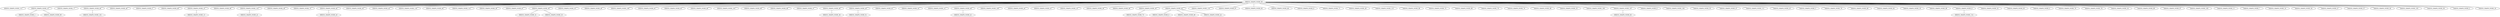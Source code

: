 graph ERDOS_GRAPH_BFS{
ERDOS_GRAPH_NODE_85 -- ERDOS_GRAPH_NODE_113;
ERDOS_GRAPH_NODE_85 -- ERDOS_GRAPH_NODE_10;
ERDOS_GRAPH_NODE_85 -- ERDOS_GRAPH_NODE_77;
ERDOS_GRAPH_NODE_85 -- ERDOS_GRAPH_NODE_64;
ERDOS_GRAPH_NODE_85 -- ERDOS_GRAPH_NODE_40;
ERDOS_GRAPH_NODE_85 -- ERDOS_GRAPH_NODE_5;
ERDOS_GRAPH_NODE_85 -- ERDOS_GRAPH_NODE_69;
ERDOS_GRAPH_NODE_85 -- ERDOS_GRAPH_NODE_15;
ERDOS_GRAPH_NODE_85 -- ERDOS_GRAPH_NODE_90;
ERDOS_GRAPH_NODE_85 -- ERDOS_GRAPH_NODE_116;
ERDOS_GRAPH_NODE_85 -- ERDOS_GRAPH_NODE_38;
ERDOS_GRAPH_NODE_85 -- ERDOS_GRAPH_NODE_75;
ERDOS_GRAPH_NODE_85 -- ERDOS_GRAPH_NODE_92;
ERDOS_GRAPH_NODE_85 -- ERDOS_GRAPH_NODE_50;
ERDOS_GRAPH_NODE_85 -- ERDOS_GRAPH_NODE_42;
ERDOS_GRAPH_NODE_85 -- ERDOS_GRAPH_NODE_118;
ERDOS_GRAPH_NODE_85 -- ERDOS_GRAPH_NODE_94;
ERDOS_GRAPH_NODE_85 -- ERDOS_GRAPH_NODE_112;
ERDOS_GRAPH_NODE_85 -- ERDOS_GRAPH_NODE_59;
ERDOS_GRAPH_NODE_85 -- ERDOS_GRAPH_NODE_67;
ERDOS_GRAPH_NODE_85 -- ERDOS_GRAPH_NODE_58;
ERDOS_GRAPH_NODE_85 -- ERDOS_GRAPH_NODE_53;
ERDOS_GRAPH_NODE_85 -- ERDOS_GRAPH_NODE_29;
ERDOS_GRAPH_NODE_85 -- ERDOS_GRAPH_NODE_108;
ERDOS_GRAPH_NODE_85 -- ERDOS_GRAPH_NODE_81;
ERDOS_GRAPH_NODE_85 -- ERDOS_GRAPH_NODE_63;
ERDOS_GRAPH_NODE_85 -- ERDOS_GRAPH_NODE_80;
ERDOS_GRAPH_NODE_85 -- ERDOS_GRAPH_NODE_103;
ERDOS_GRAPH_NODE_85 -- ERDOS_GRAPH_NODE_99;
ERDOS_GRAPH_NODE_85 -- ERDOS_GRAPH_NODE_98;
ERDOS_GRAPH_NODE_85 -- ERDOS_GRAPH_NODE_37;
ERDOS_GRAPH_NODE_85 -- ERDOS_GRAPH_NODE_49;
ERDOS_GRAPH_NODE_85 -- ERDOS_GRAPH_NODE_26;
ERDOS_GRAPH_NODE_85 -- ERDOS_GRAPH_NODE_91;
ERDOS_GRAPH_NODE_85 -- ERDOS_GRAPH_NODE_52;
ERDOS_GRAPH_NODE_85 -- ERDOS_GRAPH_NODE_12;
ERDOS_GRAPH_NODE_85 -- ERDOS_GRAPH_NODE_46;
ERDOS_GRAPH_NODE_85 -- ERDOS_GRAPH_NODE_109;
ERDOS_GRAPH_NODE_85 -- ERDOS_GRAPH_NODE_24;
ERDOS_GRAPH_NODE_85 -- ERDOS_GRAPH_NODE_23;
ERDOS_GRAPH_NODE_85 -- ERDOS_GRAPH_NODE_19;
ERDOS_GRAPH_NODE_85 -- ERDOS_GRAPH_NODE_30;
ERDOS_GRAPH_NODE_85 -- ERDOS_GRAPH_NODE_84;
ERDOS_GRAPH_NODE_85 -- ERDOS_GRAPH_NODE_39;
ERDOS_GRAPH_NODE_85 -- ERDOS_GRAPH_NODE_45;
ERDOS_GRAPH_NODE_85 -- ERDOS_GRAPH_NODE_110;
ERDOS_GRAPH_NODE_85 -- ERDOS_GRAPH_NODE_87;
ERDOS_GRAPH_NODE_85 -- ERDOS_GRAPH_NODE_65;
ERDOS_GRAPH_NODE_85 -- ERDOS_GRAPH_NODE_66;
ERDOS_GRAPH_NODE_85 -- ERDOS_GRAPH_NODE_9;
ERDOS_GRAPH_NODE_85 -- ERDOS_GRAPH_NODE_71;
ERDOS_GRAPH_NODE_85 -- ERDOS_GRAPH_NODE_28;
ERDOS_GRAPH_NODE_85 -- ERDOS_GRAPH_NODE_115;
ERDOS_GRAPH_NODE_85 -- ERDOS_GRAPH_NODE_96;
ERDOS_GRAPH_NODE_85 -- ERDOS_GRAPH_NODE_72;
ERDOS_GRAPH_NODE_85 -- ERDOS_GRAPH_NODE_86;
ERDOS_GRAPH_NODE_85 -- ERDOS_GRAPH_NODE_79;
ERDOS_GRAPH_NODE_85 -- ERDOS_GRAPH_NODE_74;
ERDOS_GRAPH_NODE_85 -- ERDOS_GRAPH_NODE_48;
ERDOS_GRAPH_NODE_85 -- ERDOS_GRAPH_NODE_35;
ERDOS_GRAPH_NODE_85 -- ERDOS_GRAPH_NODE_106;
ERDOS_GRAPH_NODE_85 -- ERDOS_GRAPH_NODE_107;
ERDOS_GRAPH_NODE_85 -- ERDOS_GRAPH_NODE_6;
ERDOS_GRAPH_NODE_85 -- ERDOS_GRAPH_NODE_104;
ERDOS_GRAPH_NODE_85 -- ERDOS_GRAPH_NODE_55;
ERDOS_GRAPH_NODE_85 -- ERDOS_GRAPH_NODE_47;
ERDOS_GRAPH_NODE_85 -- ERDOS_GRAPH_NODE_111;
ERDOS_GRAPH_NODE_85 -- ERDOS_GRAPH_NODE_25;
ERDOS_GRAPH_NODE_85 -- ERDOS_GRAPH_NODE_3;
ERDOS_GRAPH_NODE_85 -- ERDOS_GRAPH_NODE_76;
ERDOS_GRAPH_NODE_85 -- ERDOS_GRAPH_NODE_68;
ERDOS_GRAPH_NODE_85 -- ERDOS_GRAPH_NODE_62;
ERDOS_GRAPH_NODE_85 -- ERDOS_GRAPH_NODE_18;
ERDOS_GRAPH_NODE_85 -- ERDOS_GRAPH_NODE_88;
ERDOS_GRAPH_NODE_85 -- ERDOS_GRAPH_NODE_8;
ERDOS_GRAPH_NODE_85 -- ERDOS_GRAPH_NODE_32;
ERDOS_GRAPH_NODE_85 -- ERDOS_GRAPH_NODE_93;
ERDOS_GRAPH_NODE_85 -- ERDOS_GRAPH_NODE_4;
ERDOS_GRAPH_NODE_85 -- ERDOS_GRAPH_NODE_70;
ERDOS_GRAPH_NODE_85 -- ERDOS_GRAPH_NODE_78;
ERDOS_GRAPH_NODE_85 -- ERDOS_GRAPH_NODE_34;
ERDOS_GRAPH_NODE_85 -- ERDOS_GRAPH_NODE_89;
ERDOS_GRAPH_NODE_85 -- ERDOS_GRAPH_NODE_97;
ERDOS_GRAPH_NODE_85 -- ERDOS_GRAPH_NODE_100;
ERDOS_GRAPH_NODE_85 -- ERDOS_GRAPH_NODE_11;
ERDOS_GRAPH_NODE_85 -- ERDOS_GRAPH_NODE_7;
ERDOS_GRAPH_NODE_85 -- ERDOS_GRAPH_NODE_14;
ERDOS_GRAPH_NODE_85 -- ERDOS_GRAPH_NODE_54;
ERDOS_GRAPH_NODE_85 -- ERDOS_GRAPH_NODE_27;
ERDOS_GRAPH_NODE_85 -- ERDOS_GRAPH_NODE_57;
ERDOS_GRAPH_NODE_85 -- ERDOS_GRAPH_NODE_44;
ERDOS_GRAPH_NODE_85 -- ERDOS_GRAPH_NODE_105;
ERDOS_GRAPH_NODE_85 -- ERDOS_GRAPH_NODE_56;
ERDOS_GRAPH_NODE_85 -- ERDOS_GRAPH_NODE_2;
ERDOS_GRAPH_NODE_85 -- ERDOS_GRAPH_NODE_16;
ERDOS_GRAPH_NODE_10 -- ERDOS_GRAPH_NODE_1;
ERDOS_GRAPH_NODE_10 -- ERDOS_GRAPH_NODE_95;
ERDOS_GRAPH_NODE_64 -- ERDOS_GRAPH_NODE_101;
ERDOS_GRAPH_NODE_15 -- ERDOS_GRAPH_NODE_13;
ERDOS_GRAPH_NODE_116 -- ERDOS_GRAPH_NODE_21;
ERDOS_GRAPH_NODE_92 -- ERDOS_GRAPH_NODE_43;
ERDOS_GRAPH_NODE_58 -- ERDOS_GRAPH_NODE_31;
ERDOS_GRAPH_NODE_58 -- ERDOS_GRAPH_NODE_33;
ERDOS_GRAPH_NODE_49 -- ERDOS_GRAPH_NODE_36;
ERDOS_GRAPH_NODE_26 -- ERDOS_GRAPH_NODE_51;
ERDOS_GRAPH_NODE_46 -- ERDOS_GRAPH_NODE_41;
ERDOS_GRAPH_NODE_39 -- ERDOS_GRAPH_NODE_73;
ERDOS_GRAPH_NODE_45 -- ERDOS_GRAPH_NODE_0;
ERDOS_GRAPH_NODE_45 -- ERDOS_GRAPH_NODE_60;
ERDOS_GRAPH_NODE_45 -- ERDOS_GRAPH_NODE_22;
ERDOS_GRAPH_NODE_107 -- ERDOS_GRAPH_NODE_83;
ERDOS_GRAPH_NODE_8 -- ERDOS_GRAPH_NODE_114;
}
